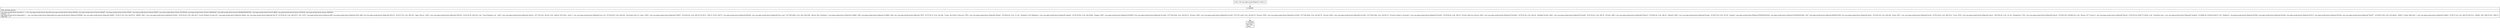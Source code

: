 digraph "CFG fororg.osgeo.proj4j.Registry.\<clinit\>()V" {
Node_0 [shape=record,label="{0\:\ 0x0000|MTH_ENTER_BLOCK\l|org.osgeo.proj4j.datum.Datum[] r1 = new org.osgeo.proj4j.datum.Datum[]\{org.osgeo.proj4j.datum.Datum.WGS84, org.osgeo.proj4j.datum.Datum.GGRS87, org.osgeo.proj4j.datum.Datum.NAD27, org.osgeo.proj4j.datum.Datum.NAD83, org.osgeo.proj4j.datum.Datum.POTSDAM, org.osgeo.proj4j.datum.Datum.CARTHAGE, org.osgeo.proj4j.datum.Datum.HERMANNSKOGEL, org.osgeo.proj4j.datum.Datum.IRE65, org.osgeo.proj4j.datum.Datum.NZGD49, org.osgeo.proj4j.datum.Datum.OSEB36\}\ldatums = r1\lorg.osgeo.proj4j.datum.Ellipsoid[] r1 = new org.osgeo.proj4j.datum.Ellipsoid[]\{org.osgeo.proj4j.datum.Ellipsoid.SPHERE, new org.osgeo.proj4j.datum.Ellipsoid(\"MERIT\", 6378137.0d, 0.0d, 298.257d, \"MERIT 1983\"), new org.osgeo.proj4j.datum.Ellipsoid(\"SGS85\", 6378136.0d, 0.0d, 298.257d, \"Soviet Geodetic System 85\"), org.osgeo.proj4j.datum.Ellipsoid.GRS80, new org.osgeo.proj4j.datum.Ellipsoid(\"IAU76\", 6378140.0d, 0.0d, 298.257d, \"IAU 1976\"), org.osgeo.proj4j.datum.Ellipsoid.AIRY, org.osgeo.proj4j.datum.Ellipsoid.MOD_AIRY, new org.osgeo.proj4j.datum.Ellipsoid(\"APL4.9\", 6378137.0d, 0.0d, 298.25d, \"Appl. Physics. 1965\"), new org.osgeo.proj4j.datum.Ellipsoid(\"NWL9D\", 6378145.0d, 298.25d, 0.0d, \"Naval Weapons Lab., 1965\"), new org.osgeo.proj4j.datum.Ellipsoid(\"andrae\", 6377104.43d, 300.0d, 0.0d, \"Andrae 1876 (Den., Iclnd.)\"), new org.osgeo.proj4j.datum.Ellipsoid(\"aust_SA\", 6378160.0d, 0.0d, 298.25d, \"Australian Natl & S. Amer. 1969\"), new org.osgeo.proj4j.datum.Ellipsoid(\"GRS67\", 6378160.0d, 0.0d, 298.247167427d, \"GRS 67 (IUGG 1967)\"), org.osgeo.proj4j.datum.Ellipsoid.BESSEL, new org.osgeo.proj4j.datum.Ellipsoid(\"bess_nam\", 6377483.865d, 0.0d, 299.1528128d, \"Bessel 1841 (Namibia)\"), org.osgeo.proj4j.datum.Ellipsoid.CLARKE_1866, org.osgeo.proj4j.datum.Ellipsoid.CLARKE_1880, new org.osgeo.proj4j.datum.Ellipsoid(\"CPM\", 6375738.7d, 0.0d, 334.29d, \"Comm. des Poids et Mesures 1799\"), new org.osgeo.proj4j.datum.Ellipsoid(\"delmbr\", 6376428.0d, 0.0d, 311.5d, \"Delambre 1810 (Belgium)\"), new org.osgeo.proj4j.datum.Ellipsoid(\"engelis\", 6378136.05d, 0.0d, 298.2566d, \"Engelis 1985\"), org.osgeo.proj4j.datum.Ellipsoid.EVEREST, new org.osgeo.proj4j.datum.Ellipsoid(\"evrst48\", 6377304.063d, 0.0d, 300.8017d, \"Everest 1948\"), new org.osgeo.proj4j.datum.Ellipsoid(\"evrst56\", 6377301.243d, 0.0d, 300.8017d, \"Everest 1956\"), new org.osgeo.proj4j.datum.Ellipsoid(\"evrst69\", 6377295.664d, 0.0d, 300.8017d, \"Everest 1969\"), new org.osgeo.proj4j.datum.Ellipsoid(\"evrstSS\", 6377298.556d, 0.0d, 300.8017d, \"Everest (Sabah & Sarawak)\"), new org.osgeo.proj4j.datum.Ellipsoid(\"fschr60\", 6378166.0d, 0.0d, 298.3d, \"Fischer (Mercury Datum) 1960\"), new org.osgeo.proj4j.datum.Ellipsoid(\"fschr60m\", 6378155.0d, 0.0d, 298.3d, \"Modified Fischer 1960\"), new org.osgeo.proj4j.datum.Ellipsoid(\"fschr68\", 6378150.0d, 0.0d, 298.3d, \"Fischer 1968\"), new org.osgeo.proj4j.datum.Ellipsoid(\"helmert\", 6378200.0d, 0.0d, 298.3d, \"Helmert 1906\"), new org.osgeo.proj4j.datum.Ellipsoid(\"hough\", 6378270.0d, 0.0d, 297.0d, \"Hough\"), org.osgeo.proj4j.datum.Ellipsoid.INTERNATIONAL, org.osgeo.proj4j.datum.Ellipsoid.INTERNATIONAL_1967, org.osgeo.proj4j.datum.Ellipsoid.KRASSOVSKY, new org.osgeo.proj4j.datum.Ellipsoid(\"kaula\", 6378163.0d, 0.0d, 298.24d, \"Kaula 1961\"), new org.osgeo.proj4j.datum.Ellipsoid(\"lerch\", 6378139.0d, 0.0d, 298.257d, \"Lerch 1979\"), new org.osgeo.proj4j.datum.Ellipsoid(\"mprts\", 6397300.0d, 0.0d, 191.0d, \"Maupertius 1738\"), new org.osgeo.proj4j.datum.Ellipsoid(\"plessis\", 6376523.0d, 6355863.0d, 0.0d, \"Plessis 1817 France)\"), new org.osgeo.proj4j.datum.Ellipsoid(\"SEasia\", 6378155.0d, 6356773.3205d, 0.0d, \"Southeast Asia\"), new org.osgeo.proj4j.datum.Ellipsoid(\"walbeck\", 6376896.0d, 6355834.8467d, 0.0d, \"Walbeck\"), org.osgeo.proj4j.datum.Ellipsoid.WGS60, org.osgeo.proj4j.datum.Ellipsoid.WGS66, org.osgeo.proj4j.datum.Ellipsoid.WGS72, org.osgeo.proj4j.datum.Ellipsoid.WGS84, new org.osgeo.proj4j.datum.Ellipsoid(\"NAD27\", 6378249.145d, 0.0d, 293.4663d, \"NAD27: Clarke 1880 mod.\"), new org.osgeo.proj4j.datum.Ellipsoid(\"NAD83\", 6378137.0d, 0.0d, 298.257222101d, \"NAD83: GRS 1980 (IUGG, 1980)\")\}\lellipsoids = r1\l}"];
Node_1 [shape=record,label="{1\:\ 0x032b|RETURN\l|return\l}"];
MethodNode[shape=record,label="{static void org.osgeo.proj4j.Registry.\<clinit\>() }"];
MethodNode -> Node_0;
Node_0 -> Node_1;
}


